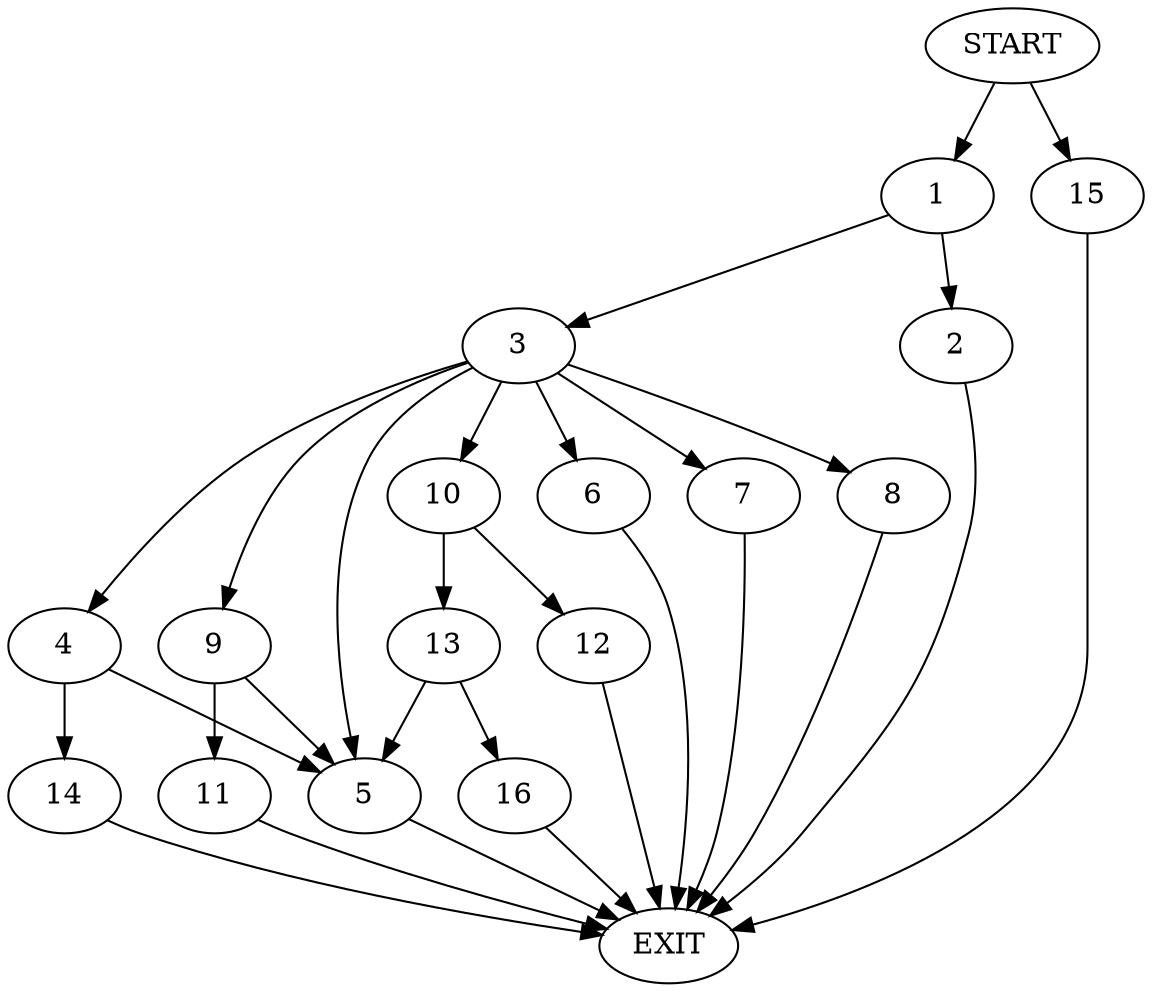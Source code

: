 digraph {
0 [label="START"]
17 [label="EXIT"]
0 -> 1
1 -> 2
1 -> 3
2 -> 17
3 -> 4
3 -> 5
3 -> 6
3 -> 7
3 -> 8
3 -> 9
3 -> 10
5 -> 17
9 -> 5
9 -> 11
10 -> 12
10 -> 13
8 -> 17
6 -> 17
4 -> 5
4 -> 14
7 -> 17
0 -> 15
15 -> 17
12 -> 17
13 -> 5
13 -> 16
16 -> 17
14 -> 17
11 -> 17
}
